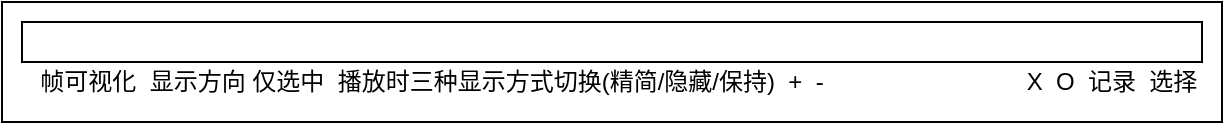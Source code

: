 <mxfile version="14.1.8" type="device"><diagram id="gMXw9f3nnCMfRjz0wL_l" name="第 1 页"><mxGraphModel dx="1086" dy="718" grid="1" gridSize="10" guides="1" tooltips="1" connect="1" arrows="1" fold="1" page="1" pageScale="1" pageWidth="827" pageHeight="1169" math="0" shadow="0"><root><mxCell id="0"/><mxCell id="1" parent="0"/><mxCell id="fl_215EUm0lXCrpvnNll-1" value="" style="rounded=0;whiteSpace=wrap;html=1;" vertex="1" parent="1"><mxGeometry x="110" y="200" width="610" height="60" as="geometry"/></mxCell><mxCell id="fl_215EUm0lXCrpvnNll-2" value="" style="rounded=0;whiteSpace=wrap;html=1;" vertex="1" parent="1"><mxGeometry x="120" y="210" width="590" height="20" as="geometry"/></mxCell><mxCell id="fl_215EUm0lXCrpvnNll-3" value="X&amp;nbsp; O&amp;nbsp; 记录&amp;nbsp; 选择" style="text;html=1;strokeColor=none;fillColor=none;align=center;verticalAlign=middle;whiteSpace=wrap;rounded=0;" vertex="1" parent="1"><mxGeometry x="620" y="230" width="90" height="20" as="geometry"/></mxCell><mxCell id="fl_215EUm0lXCrpvnNll-4" value="帧可视化&amp;nbsp; 显示方向 仅选中&amp;nbsp; 播放时三种显示方式切换(精简/隐藏/保持)&amp;nbsp; +&amp;nbsp; -" style="text;html=1;strokeColor=none;fillColor=none;align=center;verticalAlign=middle;whiteSpace=wrap;rounded=0;" vertex="1" parent="1"><mxGeometry x="120" y="230" width="410" height="20" as="geometry"/></mxCell></root></mxGraphModel></diagram></mxfile>